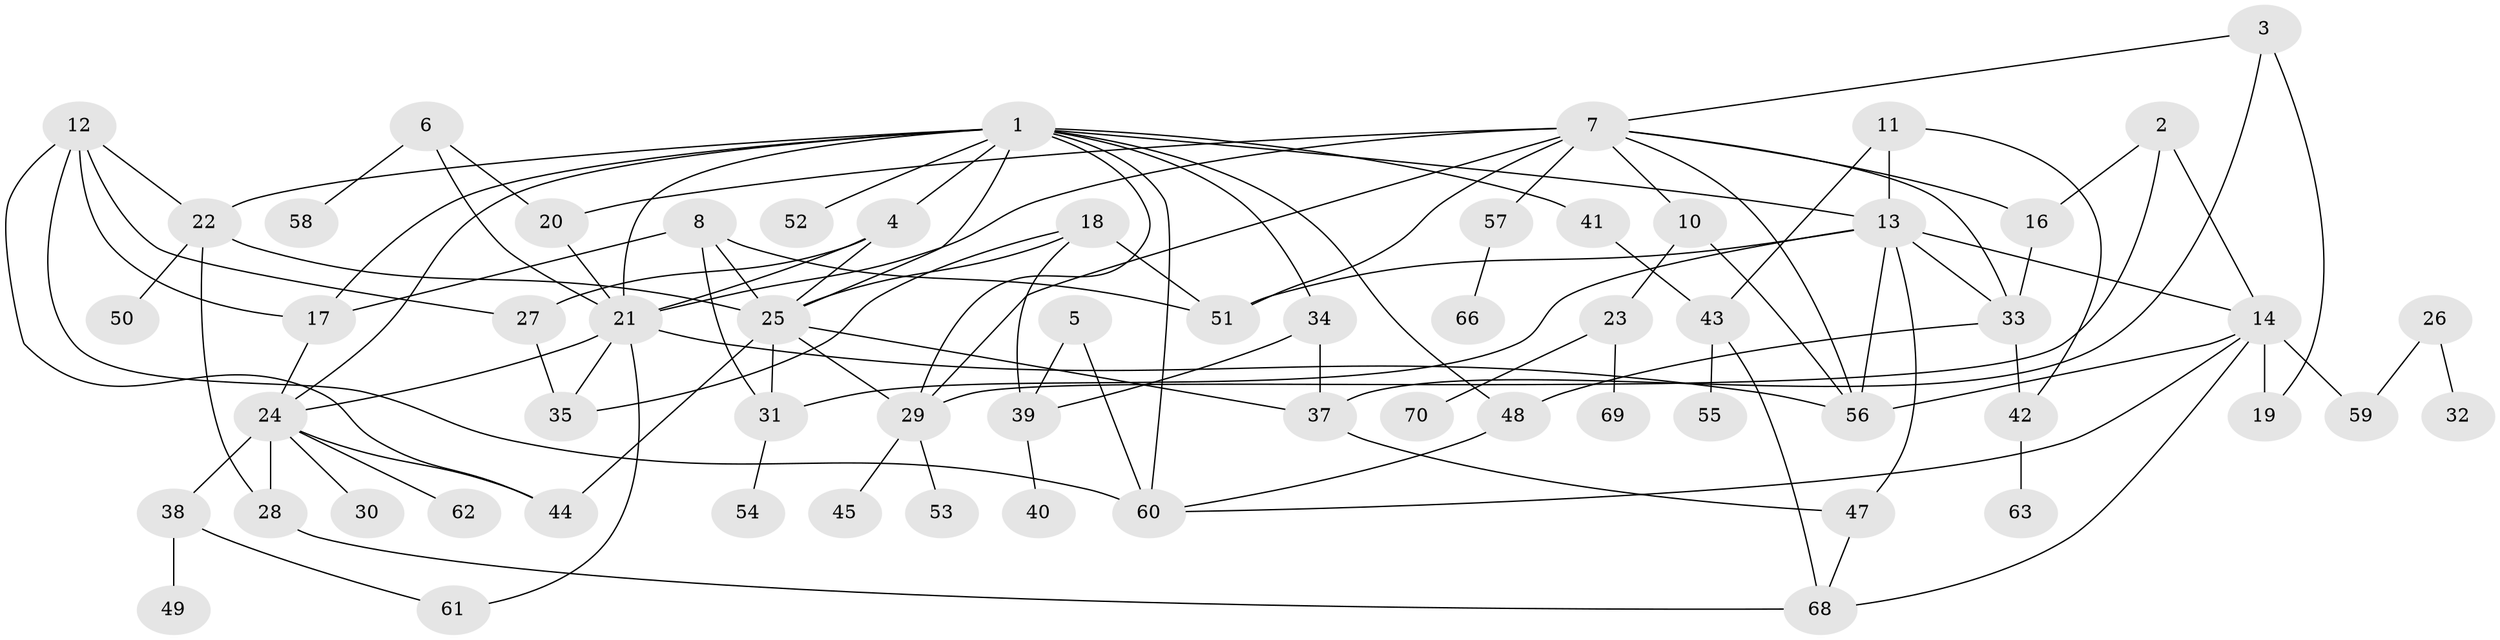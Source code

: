 // original degree distribution, {8: 0.007194244604316547, 2: 0.2517985611510791, 1: 0.2014388489208633, 4: 0.1510791366906475, 3: 0.23741007194244604, 5: 0.050359712230215826, 0: 0.050359712230215826, 6: 0.03597122302158273, 7: 0.014388489208633094}
// Generated by graph-tools (version 1.1) at 2025/33/03/09/25 02:33:29]
// undirected, 63 vertices, 108 edges
graph export_dot {
graph [start="1"]
  node [color=gray90,style=filled];
  1;
  2;
  3;
  4;
  5;
  6;
  7;
  8;
  10;
  11;
  12;
  13;
  14;
  16;
  17;
  18;
  19;
  20;
  21;
  22;
  23;
  24;
  25;
  26;
  27;
  28;
  29;
  30;
  31;
  32;
  33;
  34;
  35;
  37;
  38;
  39;
  40;
  41;
  42;
  43;
  44;
  45;
  47;
  48;
  49;
  50;
  51;
  52;
  53;
  54;
  55;
  56;
  57;
  58;
  59;
  60;
  61;
  62;
  63;
  66;
  68;
  69;
  70;
  1 -- 4 [weight=1.0];
  1 -- 13 [weight=1.0];
  1 -- 17 [weight=1.0];
  1 -- 21 [weight=2.0];
  1 -- 22 [weight=1.0];
  1 -- 24 [weight=1.0];
  1 -- 25 [weight=1.0];
  1 -- 29 [weight=1.0];
  1 -- 34 [weight=1.0];
  1 -- 41 [weight=1.0];
  1 -- 48 [weight=2.0];
  1 -- 52 [weight=1.0];
  1 -- 60 [weight=1.0];
  2 -- 14 [weight=1.0];
  2 -- 16 [weight=1.0];
  2 -- 29 [weight=1.0];
  3 -- 7 [weight=1.0];
  3 -- 19 [weight=1.0];
  3 -- 37 [weight=1.0];
  4 -- 21 [weight=1.0];
  4 -- 25 [weight=1.0];
  4 -- 27 [weight=1.0];
  5 -- 39 [weight=1.0];
  5 -- 60 [weight=2.0];
  6 -- 20 [weight=1.0];
  6 -- 21 [weight=1.0];
  6 -- 58 [weight=1.0];
  7 -- 10 [weight=1.0];
  7 -- 16 [weight=1.0];
  7 -- 20 [weight=1.0];
  7 -- 21 [weight=1.0];
  7 -- 29 [weight=1.0];
  7 -- 33 [weight=1.0];
  7 -- 51 [weight=1.0];
  7 -- 56 [weight=1.0];
  7 -- 57 [weight=1.0];
  8 -- 17 [weight=1.0];
  8 -- 25 [weight=1.0];
  8 -- 31 [weight=1.0];
  8 -- 51 [weight=1.0];
  10 -- 23 [weight=1.0];
  10 -- 56 [weight=1.0];
  11 -- 13 [weight=2.0];
  11 -- 42 [weight=1.0];
  11 -- 43 [weight=1.0];
  12 -- 17 [weight=1.0];
  12 -- 22 [weight=1.0];
  12 -- 27 [weight=1.0];
  12 -- 44 [weight=1.0];
  12 -- 60 [weight=1.0];
  13 -- 14 [weight=1.0];
  13 -- 31 [weight=1.0];
  13 -- 33 [weight=1.0];
  13 -- 47 [weight=1.0];
  13 -- 51 [weight=1.0];
  13 -- 56 [weight=1.0];
  14 -- 19 [weight=1.0];
  14 -- 56 [weight=1.0];
  14 -- 59 [weight=1.0];
  14 -- 60 [weight=2.0];
  14 -- 68 [weight=1.0];
  16 -- 33 [weight=1.0];
  17 -- 24 [weight=1.0];
  18 -- 25 [weight=1.0];
  18 -- 35 [weight=1.0];
  18 -- 39 [weight=1.0];
  18 -- 51 [weight=2.0];
  20 -- 21 [weight=1.0];
  21 -- 24 [weight=1.0];
  21 -- 35 [weight=1.0];
  21 -- 56 [weight=1.0];
  21 -- 61 [weight=1.0];
  22 -- 25 [weight=1.0];
  22 -- 28 [weight=1.0];
  22 -- 50 [weight=1.0];
  23 -- 69 [weight=1.0];
  23 -- 70 [weight=1.0];
  24 -- 28 [weight=1.0];
  24 -- 30 [weight=1.0];
  24 -- 38 [weight=3.0];
  24 -- 44 [weight=1.0];
  24 -- 62 [weight=1.0];
  25 -- 29 [weight=1.0];
  25 -- 31 [weight=1.0];
  25 -- 37 [weight=1.0];
  25 -- 44 [weight=1.0];
  26 -- 32 [weight=1.0];
  26 -- 59 [weight=1.0];
  27 -- 35 [weight=1.0];
  28 -- 68 [weight=1.0];
  29 -- 45 [weight=1.0];
  29 -- 53 [weight=1.0];
  31 -- 54 [weight=1.0];
  33 -- 42 [weight=1.0];
  33 -- 48 [weight=1.0];
  34 -- 37 [weight=1.0];
  34 -- 39 [weight=1.0];
  37 -- 47 [weight=1.0];
  38 -- 49 [weight=1.0];
  38 -- 61 [weight=1.0];
  39 -- 40 [weight=1.0];
  41 -- 43 [weight=1.0];
  42 -- 63 [weight=1.0];
  43 -- 55 [weight=1.0];
  43 -- 68 [weight=1.0];
  47 -- 68 [weight=1.0];
  48 -- 60 [weight=1.0];
  57 -- 66 [weight=1.0];
}
